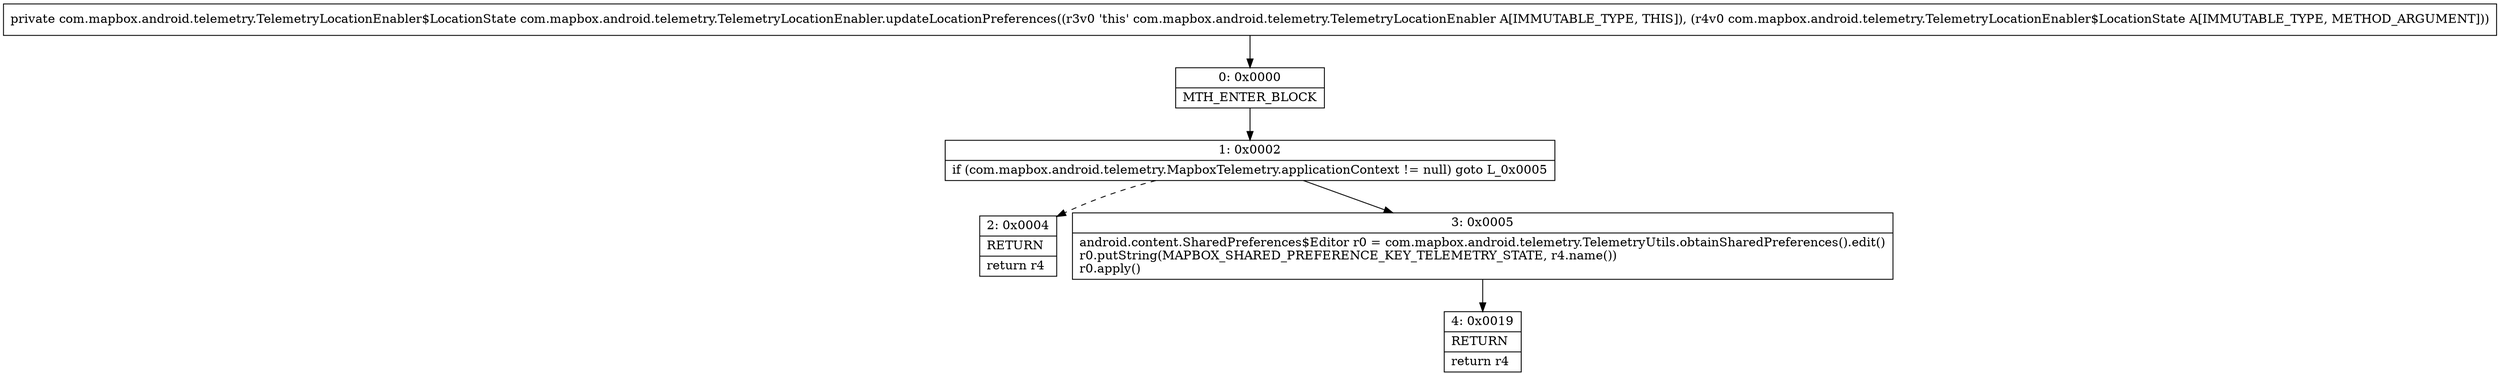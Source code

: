 digraph "CFG forcom.mapbox.android.telemetry.TelemetryLocationEnabler.updateLocationPreferences(Lcom\/mapbox\/android\/telemetry\/TelemetryLocationEnabler$LocationState;)Lcom\/mapbox\/android\/telemetry\/TelemetryLocationEnabler$LocationState;" {
Node_0 [shape=record,label="{0\:\ 0x0000|MTH_ENTER_BLOCK\l}"];
Node_1 [shape=record,label="{1\:\ 0x0002|if (com.mapbox.android.telemetry.MapboxTelemetry.applicationContext != null) goto L_0x0005\l}"];
Node_2 [shape=record,label="{2\:\ 0x0004|RETURN\l|return r4\l}"];
Node_3 [shape=record,label="{3\:\ 0x0005|android.content.SharedPreferences$Editor r0 = com.mapbox.android.telemetry.TelemetryUtils.obtainSharedPreferences().edit()\lr0.putString(MAPBOX_SHARED_PREFERENCE_KEY_TELEMETRY_STATE, r4.name())\lr0.apply()\l}"];
Node_4 [shape=record,label="{4\:\ 0x0019|RETURN\l|return r4\l}"];
MethodNode[shape=record,label="{private com.mapbox.android.telemetry.TelemetryLocationEnabler$LocationState com.mapbox.android.telemetry.TelemetryLocationEnabler.updateLocationPreferences((r3v0 'this' com.mapbox.android.telemetry.TelemetryLocationEnabler A[IMMUTABLE_TYPE, THIS]), (r4v0 com.mapbox.android.telemetry.TelemetryLocationEnabler$LocationState A[IMMUTABLE_TYPE, METHOD_ARGUMENT])) }"];
MethodNode -> Node_0;
Node_0 -> Node_1;
Node_1 -> Node_2[style=dashed];
Node_1 -> Node_3;
Node_3 -> Node_4;
}

